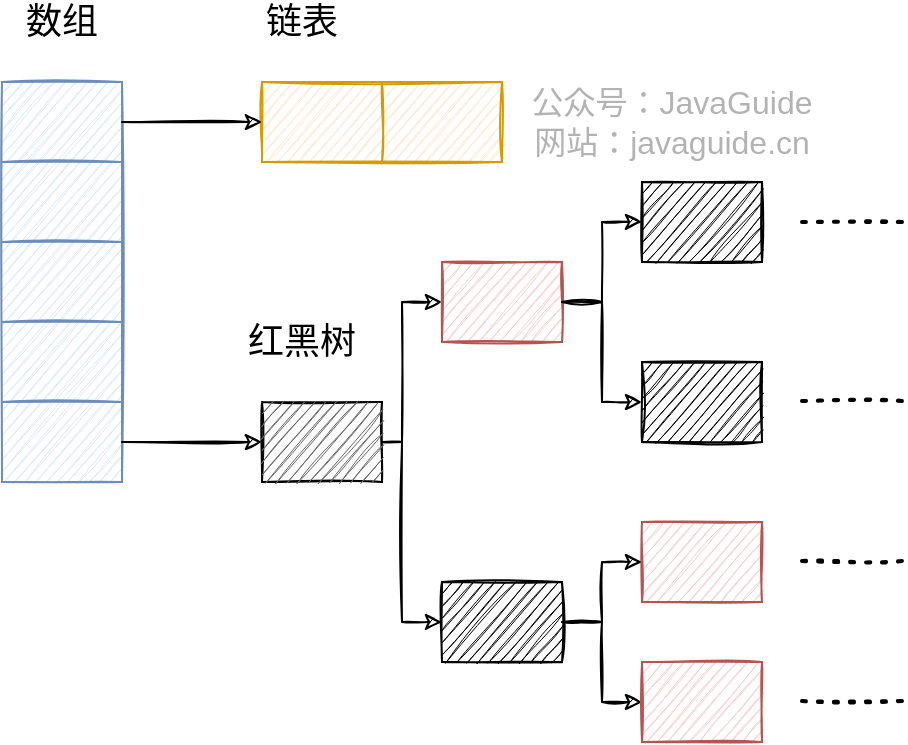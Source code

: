 <mxfile version="13.4.5" type="device"><diagram id="AhvkeES_NzU0VgdTypUe" name="Page-1"><mxGraphModel dx="1106" dy="997" grid="1" gridSize="10" guides="1" tooltips="1" connect="1" arrows="1" fold="1" page="1" pageScale="1" pageWidth="1169" pageHeight="1654" math="0" shadow="0"><root><mxCell id="0"/><mxCell id="1" parent="0"/><mxCell id="6cPH3Mlizi6NZIZ30TPY-1" value="" style="shape=table;html=1;whiteSpace=wrap;startSize=0;container=1;collapsible=0;childLayout=tableLayout;sketch=1;fillColor=#dae8fc;strokeColor=#6c8ebf;rounded=1;" parent="1" vertex="1"><mxGeometry x="290" y="370" width="60" height="200" as="geometry"/></mxCell><mxCell id="6cPH3Mlizi6NZIZ30TPY-2" value="" style="shape=partialRectangle;html=1;whiteSpace=wrap;collapsible=0;dropTarget=0;pointerEvents=0;fillColor=none;top=0;left=0;bottom=0;right=0;points=[[0,0.5],[1,0.5]];portConstraint=eastwest;sketch=1;" parent="6cPH3Mlizi6NZIZ30TPY-1" vertex="1"><mxGeometry width="60" height="40" as="geometry"/></mxCell><mxCell id="6cPH3Mlizi6NZIZ30TPY-3" value="" style="shape=partialRectangle;html=1;whiteSpace=wrap;connectable=0;overflow=hidden;fillColor=none;top=0;left=0;bottom=0;right=0;sketch=1;" parent="6cPH3Mlizi6NZIZ30TPY-2" vertex="1"><mxGeometry width="60" height="40" as="geometry"/></mxCell><mxCell id="6cPH3Mlizi6NZIZ30TPY-4" value="" style="shape=partialRectangle;html=1;whiteSpace=wrap;collapsible=0;dropTarget=0;pointerEvents=0;fillColor=none;top=0;left=0;bottom=0;right=0;points=[[0,0.5],[1,0.5]];portConstraint=eastwest;sketch=1;" parent="6cPH3Mlizi6NZIZ30TPY-1" vertex="1"><mxGeometry y="40" width="60" height="40" as="geometry"/></mxCell><mxCell id="6cPH3Mlizi6NZIZ30TPY-5" value="" style="shape=partialRectangle;html=1;whiteSpace=wrap;connectable=0;overflow=hidden;fillColor=none;top=0;left=0;bottom=0;right=0;sketch=1;" parent="6cPH3Mlizi6NZIZ30TPY-4" vertex="1"><mxGeometry width="60" height="40" as="geometry"/></mxCell><mxCell id="6cPH3Mlizi6NZIZ30TPY-6" value="" style="shape=partialRectangle;html=1;whiteSpace=wrap;collapsible=0;dropTarget=0;pointerEvents=0;fillColor=none;top=0;left=0;bottom=0;right=0;points=[[0,0.5],[1,0.5]];portConstraint=eastwest;sketch=1;" parent="6cPH3Mlizi6NZIZ30TPY-1" vertex="1"><mxGeometry y="80" width="60" height="40" as="geometry"/></mxCell><mxCell id="6cPH3Mlizi6NZIZ30TPY-7" value="" style="shape=partialRectangle;html=1;whiteSpace=wrap;connectable=0;overflow=hidden;fillColor=none;top=0;left=0;bottom=0;right=0;sketch=1;" parent="6cPH3Mlizi6NZIZ30TPY-6" vertex="1"><mxGeometry width="60" height="40" as="geometry"/></mxCell><mxCell id="6cPH3Mlizi6NZIZ30TPY-8" value="" style="shape=partialRectangle;html=1;whiteSpace=wrap;collapsible=0;dropTarget=0;pointerEvents=0;fillColor=none;top=0;left=0;bottom=0;right=0;points=[[0,0.5],[1,0.5]];portConstraint=eastwest;sketch=1;" parent="6cPH3Mlizi6NZIZ30TPY-1" vertex="1"><mxGeometry y="120" width="60" height="40" as="geometry"/></mxCell><mxCell id="6cPH3Mlizi6NZIZ30TPY-9" value="" style="shape=partialRectangle;html=1;whiteSpace=wrap;connectable=0;overflow=hidden;fillColor=none;top=0;left=0;bottom=0;right=0;sketch=1;" parent="6cPH3Mlizi6NZIZ30TPY-8" vertex="1"><mxGeometry width="60" height="40" as="geometry"/></mxCell><mxCell id="6cPH3Mlizi6NZIZ30TPY-10" value="" style="shape=partialRectangle;html=1;whiteSpace=wrap;collapsible=0;dropTarget=0;pointerEvents=0;fillColor=none;top=0;left=0;bottom=0;right=0;points=[[0,0.5],[1,0.5]];portConstraint=eastwest;sketch=1;" parent="6cPH3Mlizi6NZIZ30TPY-1" vertex="1"><mxGeometry y="160" width="60" height="40" as="geometry"/></mxCell><mxCell id="6cPH3Mlizi6NZIZ30TPY-11" value="" style="shape=partialRectangle;html=1;whiteSpace=wrap;connectable=0;overflow=hidden;fillColor=none;top=0;left=0;bottom=0;right=0;sketch=1;" parent="6cPH3Mlizi6NZIZ30TPY-10" vertex="1"><mxGeometry width="60" height="40" as="geometry"/></mxCell><mxCell id="6cPH3Mlizi6NZIZ30TPY-12" value="&lt;font style=&quot;font-size: 18px&quot;&gt;数组&lt;/font&gt;" style="text;html=1;strokeColor=none;fillColor=none;align=center;verticalAlign=middle;whiteSpace=wrap;rounded=0;sketch=1;" parent="1" vertex="1"><mxGeometry x="300" y="330" width="40" height="20" as="geometry"/></mxCell><mxCell id="6cPH3Mlizi6NZIZ30TPY-13" value="" style="shape=table;html=1;whiteSpace=wrap;startSize=0;container=1;collapsible=0;childLayout=tableLayout;rounded=1;strokeColor=#d79b00;fillColor=#ffe6cc;sketch=1;" parent="1" vertex="1"><mxGeometry x="420" y="370" width="120" height="40" as="geometry"/></mxCell><mxCell id="6cPH3Mlizi6NZIZ30TPY-14" value="" style="shape=partialRectangle;html=1;whiteSpace=wrap;collapsible=0;dropTarget=0;pointerEvents=0;fillColor=none;top=0;left=0;bottom=0;right=0;points=[[0,0.5],[1,0.5]];portConstraint=eastwest;sketch=1;" parent="6cPH3Mlizi6NZIZ30TPY-13" vertex="1"><mxGeometry width="120" height="40" as="geometry"/></mxCell><mxCell id="6cPH3Mlizi6NZIZ30TPY-15" value="" style="shape=partialRectangle;html=1;whiteSpace=wrap;connectable=0;overflow=hidden;fillColor=none;top=0;left=0;bottom=0;right=0;sketch=1;" parent="6cPH3Mlizi6NZIZ30TPY-14" vertex="1"><mxGeometry width="60" height="40" as="geometry"/></mxCell><mxCell id="6cPH3Mlizi6NZIZ30TPY-16" value="" style="shape=partialRectangle;html=1;whiteSpace=wrap;connectable=0;overflow=hidden;fillColor=none;top=0;left=0;bottom=0;right=0;sketch=1;" parent="6cPH3Mlizi6NZIZ30TPY-14" vertex="1"><mxGeometry x="60" width="60" height="40" as="geometry"/></mxCell><mxCell id="6cPH3Mlizi6NZIZ30TPY-41" style="edgeStyle=orthogonalEdgeStyle;rounded=0;orthogonalLoop=1;jettySize=auto;html=1;entryX=0;entryY=0.5;entryDx=0;entryDy=0;sketch=1;" parent="1" source="6cPH3Mlizi6NZIZ30TPY-2" target="6cPH3Mlizi6NZIZ30TPY-14" edge="1"><mxGeometry relative="1" as="geometry"/></mxCell><mxCell id="6cPH3Mlizi6NZIZ30TPY-25" value="" style="shape=table;html=1;whiteSpace=wrap;startSize=0;container=1;collapsible=0;childLayout=tableLayout;rounded=1;fillColor=#f5f5f5;sketch=1;fontColor=#333333;" parent="1" vertex="1"><mxGeometry x="420" y="530" width="60" height="40" as="geometry"/></mxCell><mxCell id="6cPH3Mlizi6NZIZ30TPY-26" value="" style="shape=partialRectangle;html=1;whiteSpace=wrap;collapsible=0;dropTarget=0;pointerEvents=0;fillColor=none;top=0;left=0;bottom=0;right=0;points=[[0,0.5],[1,0.5]];portConstraint=eastwest;sketch=1;" parent="6cPH3Mlizi6NZIZ30TPY-25" vertex="1"><mxGeometry width="60" height="40" as="geometry"/></mxCell><mxCell id="6cPH3Mlizi6NZIZ30TPY-27" value="" style="shape=partialRectangle;html=1;whiteSpace=wrap;connectable=0;overflow=hidden;top=0;left=0;bottom=0;right=0;sketch=1;fillColor=#666666;" parent="6cPH3Mlizi6NZIZ30TPY-26" vertex="1"><mxGeometry width="60" height="40" as="geometry"/></mxCell><mxCell id="6cPH3Mlizi6NZIZ30TPY-42" style="edgeStyle=orthogonalEdgeStyle;rounded=0;orthogonalLoop=1;jettySize=auto;html=1;sketch=1;" parent="1" source="6cPH3Mlizi6NZIZ30TPY-10" target="6cPH3Mlizi6NZIZ30TPY-25" edge="1"><mxGeometry relative="1" as="geometry"/></mxCell><mxCell id="6cPH3Mlizi6NZIZ30TPY-43" value="&lt;font style=&quot;font-size: 18px&quot;&gt;链表&lt;/font&gt;" style="text;html=1;strokeColor=none;fillColor=none;align=center;verticalAlign=middle;whiteSpace=wrap;rounded=0;sketch=1;" parent="1" vertex="1"><mxGeometry x="420" y="330" width="40" height="20" as="geometry"/></mxCell><mxCell id="6cPH3Mlizi6NZIZ30TPY-44" value="公众号：JavaGuide&lt;br style=&quot;font-size: 16px;&quot;&gt;网站：javaguide.cn" style="text;html=1;strokeColor=none;fillColor=none;align=center;verticalAlign=middle;whiteSpace=wrap;rounded=0;labelBackgroundColor=none;fontSize=16;fontColor=#B3B3B3;rotation=0;sketch=1;shadow=0;" parent="1" vertex="1"><mxGeometry x="540" y="385" width="170" height="10" as="geometry"/></mxCell><mxCell id="7rP7vh-AsrxgV6x2OX_m-10" value="" style="shape=table;html=1;whiteSpace=wrap;startSize=0;container=1;collapsible=0;childLayout=tableLayout;rounded=1;sketch=1;fillColor=#000000;" vertex="1" parent="1"><mxGeometry x="610" y="510" width="60" height="40" as="geometry"/></mxCell><mxCell id="7rP7vh-AsrxgV6x2OX_m-11" value="" style="shape=partialRectangle;html=1;whiteSpace=wrap;collapsible=0;dropTarget=0;pointerEvents=0;fillColor=none;top=0;left=0;bottom=0;right=0;points=[[0,0.5],[1,0.5]];portConstraint=eastwest;sketch=1;" vertex="1" parent="7rP7vh-AsrxgV6x2OX_m-10"><mxGeometry width="60" height="40" as="geometry"/></mxCell><mxCell id="7rP7vh-AsrxgV6x2OX_m-12" value="" style="shape=partialRectangle;html=1;whiteSpace=wrap;connectable=0;overflow=hidden;fillColor=none;top=0;left=0;bottom=0;right=0;sketch=1;" vertex="1" parent="7rP7vh-AsrxgV6x2OX_m-11"><mxGeometry width="60" height="40" as="geometry"/></mxCell><mxCell id="7rP7vh-AsrxgV6x2OX_m-13" value="" style="shape=table;html=1;whiteSpace=wrap;startSize=0;container=1;collapsible=0;childLayout=tableLayout;rounded=1;strokeColor=#b85450;fillColor=#f8cecc;sketch=1;" vertex="1" parent="1"><mxGeometry x="610" y="590" width="60" height="40" as="geometry"/></mxCell><mxCell id="7rP7vh-AsrxgV6x2OX_m-14" value="" style="shape=partialRectangle;html=1;whiteSpace=wrap;collapsible=0;dropTarget=0;pointerEvents=0;fillColor=none;top=0;left=0;bottom=0;right=0;points=[[0,0.5],[1,0.5]];portConstraint=eastwest;sketch=1;" vertex="1" parent="7rP7vh-AsrxgV6x2OX_m-13"><mxGeometry width="60" height="40" as="geometry"/></mxCell><mxCell id="7rP7vh-AsrxgV6x2OX_m-15" value="" style="shape=partialRectangle;html=1;whiteSpace=wrap;connectable=0;overflow=hidden;fillColor=none;top=0;left=0;bottom=0;right=0;sketch=1;" vertex="1" parent="7rP7vh-AsrxgV6x2OX_m-14"><mxGeometry width="60" height="40" as="geometry"/></mxCell><mxCell id="7rP7vh-AsrxgV6x2OX_m-4" value="" style="shape=table;html=1;whiteSpace=wrap;startSize=0;container=1;collapsible=0;childLayout=tableLayout;rounded=1;sketch=1;fillColor=#000000;" vertex="1" parent="1"><mxGeometry x="510" y="620" width="60" height="40" as="geometry"/></mxCell><mxCell id="7rP7vh-AsrxgV6x2OX_m-5" value="" style="shape=partialRectangle;html=1;whiteSpace=wrap;collapsible=0;dropTarget=0;pointerEvents=0;fillColor=none;top=0;left=0;bottom=0;right=0;points=[[0,0.5],[1,0.5]];portConstraint=eastwest;sketch=1;" vertex="1" parent="7rP7vh-AsrxgV6x2OX_m-4"><mxGeometry width="60" height="40" as="geometry"/></mxCell><mxCell id="7rP7vh-AsrxgV6x2OX_m-6" value="" style="shape=partialRectangle;html=1;whiteSpace=wrap;connectable=0;overflow=hidden;fillColor=none;top=0;left=0;bottom=0;right=0;sketch=1;" vertex="1" parent="7rP7vh-AsrxgV6x2OX_m-5"><mxGeometry width="60" height="40" as="geometry"/></mxCell><mxCell id="7rP7vh-AsrxgV6x2OX_m-7" value="" style="shape=table;html=1;whiteSpace=wrap;startSize=0;container=1;collapsible=0;childLayout=tableLayout;rounded=1;strokeColor=#000000;sketch=1;fontColor=#333333;fillColor=#000000;" vertex="1" parent="1"><mxGeometry x="610" y="420" width="60" height="40" as="geometry"/></mxCell><mxCell id="7rP7vh-AsrxgV6x2OX_m-8" value="" style="shape=partialRectangle;html=1;whiteSpace=wrap;collapsible=0;dropTarget=0;pointerEvents=0;fillColor=none;top=0;left=0;bottom=0;right=0;points=[[0,0.5],[1,0.5]];portConstraint=eastwest;sketch=1;" vertex="1" parent="7rP7vh-AsrxgV6x2OX_m-7"><mxGeometry width="60" height="40" as="geometry"/></mxCell><mxCell id="7rP7vh-AsrxgV6x2OX_m-9" value="" style="shape=partialRectangle;html=1;whiteSpace=wrap;connectable=0;overflow=hidden;fillColor=none;top=0;left=0;bottom=0;right=0;sketch=1;" vertex="1" parent="7rP7vh-AsrxgV6x2OX_m-8"><mxGeometry width="60" height="40" as="geometry"/></mxCell><mxCell id="7rP7vh-AsrxgV6x2OX_m-22" value="" style="endArrow=none;dashed=1;html=1;dashPattern=1 3;strokeWidth=2;sketch=1;" edge="1" parent="1"><mxGeometry width="50" height="50" relative="1" as="geometry"><mxPoint x="690" y="440" as="sourcePoint"/><mxPoint x="740" y="440" as="targetPoint"/></mxGeometry></mxCell><mxCell id="7rP7vh-AsrxgV6x2OX_m-23" value="" style="endArrow=none;dashed=1;html=1;dashPattern=1 3;strokeWidth=2;sketch=1;" edge="1" parent="1"><mxGeometry width="50" height="50" relative="1" as="geometry"><mxPoint x="690" y="529.5" as="sourcePoint"/><mxPoint x="740" y="529.5" as="targetPoint"/></mxGeometry></mxCell><mxCell id="7rP7vh-AsrxgV6x2OX_m-24" value="" style="endArrow=none;dashed=1;html=1;dashPattern=1 3;strokeWidth=2;sketch=1;" edge="1" parent="1"><mxGeometry width="50" height="50" relative="1" as="geometry"><mxPoint x="690" y="609.5" as="sourcePoint"/><mxPoint x="740" y="609.5" as="targetPoint"/></mxGeometry></mxCell><mxCell id="7rP7vh-AsrxgV6x2OX_m-25" value="" style="endArrow=none;dashed=1;html=1;dashPattern=1 3;strokeWidth=2;sketch=1;" edge="1" parent="1"><mxGeometry width="50" height="50" relative="1" as="geometry"><mxPoint x="690" y="679.5" as="sourcePoint"/><mxPoint x="740" y="679.5" as="targetPoint"/></mxGeometry></mxCell><mxCell id="7rP7vh-AsrxgV6x2OX_m-26" style="edgeStyle=orthogonalEdgeStyle;rounded=0;orthogonalLoop=1;jettySize=auto;html=1;entryX=0;entryY=0.5;entryDx=0;entryDy=0;sketch=1;" edge="1" parent="1" source="6cPH3Mlizi6NZIZ30TPY-26" target="7rP7vh-AsrxgV6x2OX_m-2"><mxGeometry relative="1" as="geometry"><Array as="points"><mxPoint x="490" y="550"/><mxPoint x="490" y="480"/></Array></mxGeometry></mxCell><mxCell id="7rP7vh-AsrxgV6x2OX_m-27" style="edgeStyle=orthogonalEdgeStyle;rounded=0;orthogonalLoop=1;jettySize=auto;html=1;entryX=0;entryY=0.5;entryDx=0;entryDy=0;sketch=1;" edge="1" parent="1" source="6cPH3Mlizi6NZIZ30TPY-26" target="7rP7vh-AsrxgV6x2OX_m-4"><mxGeometry relative="1" as="geometry"><Array as="points"><mxPoint x="490" y="550"/><mxPoint x="490" y="640"/></Array></mxGeometry></mxCell><mxCell id="7rP7vh-AsrxgV6x2OX_m-1" value="" style="shape=table;html=1;whiteSpace=wrap;startSize=0;container=1;collapsible=0;childLayout=tableLayout;rounded=1;strokeColor=#b85450;fillColor=#f8cecc;sketch=1;" vertex="1" parent="1"><mxGeometry x="510" y="460" width="60" height="40" as="geometry"/></mxCell><mxCell id="7rP7vh-AsrxgV6x2OX_m-2" value="" style="shape=partialRectangle;html=1;whiteSpace=wrap;collapsible=0;dropTarget=0;pointerEvents=0;fillColor=none;top=0;left=0;bottom=0;right=0;points=[[0,0.5],[1,0.5]];portConstraint=eastwest;sketch=1;" vertex="1" parent="7rP7vh-AsrxgV6x2OX_m-1"><mxGeometry width="60" height="40" as="geometry"/></mxCell><mxCell id="7rP7vh-AsrxgV6x2OX_m-3" value="" style="shape=partialRectangle;html=1;whiteSpace=wrap;connectable=0;overflow=hidden;fillColor=none;top=0;left=0;bottom=0;right=0;sketch=1;" vertex="1" parent="7rP7vh-AsrxgV6x2OX_m-2"><mxGeometry width="60" height="40" as="geometry"/></mxCell><mxCell id="7rP7vh-AsrxgV6x2OX_m-28" style="edgeStyle=orthogonalEdgeStyle;rounded=0;orthogonalLoop=1;jettySize=auto;html=1;entryX=0;entryY=0.5;entryDx=0;entryDy=0;sketch=1;" edge="1" parent="1" source="7rP7vh-AsrxgV6x2OX_m-2" target="7rP7vh-AsrxgV6x2OX_m-8"><mxGeometry relative="1" as="geometry"/></mxCell><mxCell id="7rP7vh-AsrxgV6x2OX_m-29" style="edgeStyle=orthogonalEdgeStyle;rounded=0;orthogonalLoop=1;jettySize=auto;html=1;sketch=1;" edge="1" parent="1" source="7rP7vh-AsrxgV6x2OX_m-2" target="7rP7vh-AsrxgV6x2OX_m-11"><mxGeometry relative="1" as="geometry"/></mxCell><mxCell id="7rP7vh-AsrxgV6x2OX_m-30" style="edgeStyle=orthogonalEdgeStyle;rounded=0;orthogonalLoop=1;jettySize=auto;html=1;entryX=0;entryY=0.5;entryDx=0;entryDy=0;sketch=1;" edge="1" parent="1" source="7rP7vh-AsrxgV6x2OX_m-5" target="7rP7vh-AsrxgV6x2OX_m-14"><mxGeometry relative="1" as="geometry"><Array as="points"><mxPoint x="590" y="640"/><mxPoint x="590" y="610"/></Array></mxGeometry></mxCell><mxCell id="7rP7vh-AsrxgV6x2OX_m-31" style="edgeStyle=orthogonalEdgeStyle;rounded=0;orthogonalLoop=1;jettySize=auto;html=1;sketch=1;" edge="1" parent="1" source="7rP7vh-AsrxgV6x2OX_m-5" target="7rP7vh-AsrxgV6x2OX_m-17"><mxGeometry relative="1" as="geometry"/></mxCell><mxCell id="7rP7vh-AsrxgV6x2OX_m-16" value="" style="shape=table;html=1;whiteSpace=wrap;startSize=0;container=1;collapsible=0;childLayout=tableLayout;rounded=1;strokeColor=#b85450;fillColor=#f8cecc;sketch=1;" vertex="1" parent="1"><mxGeometry x="610" y="660" width="60" height="40" as="geometry"/></mxCell><mxCell id="7rP7vh-AsrxgV6x2OX_m-17" value="" style="shape=partialRectangle;html=1;whiteSpace=wrap;collapsible=0;dropTarget=0;pointerEvents=0;fillColor=none;top=0;left=0;bottom=0;right=0;points=[[0,0.5],[1,0.5]];portConstraint=eastwest;sketch=1;" vertex="1" parent="7rP7vh-AsrxgV6x2OX_m-16"><mxGeometry width="60" height="40" as="geometry"/></mxCell><mxCell id="7rP7vh-AsrxgV6x2OX_m-18" value="" style="shape=partialRectangle;html=1;whiteSpace=wrap;connectable=0;overflow=hidden;fillColor=none;top=0;left=0;bottom=0;right=0;sketch=1;" vertex="1" parent="7rP7vh-AsrxgV6x2OX_m-17"><mxGeometry width="60" height="40" as="geometry"/></mxCell><mxCell id="7rP7vh-AsrxgV6x2OX_m-32" value="&lt;span style=&quot;font-size: 18px&quot;&gt;红黑树&lt;/span&gt;" style="text;html=1;strokeColor=none;fillColor=none;align=center;verticalAlign=middle;whiteSpace=wrap;rounded=0;sketch=1;" vertex="1" parent="1"><mxGeometry x="410" y="490" width="60" height="20" as="geometry"/></mxCell></root></mxGraphModel></diagram></mxfile>